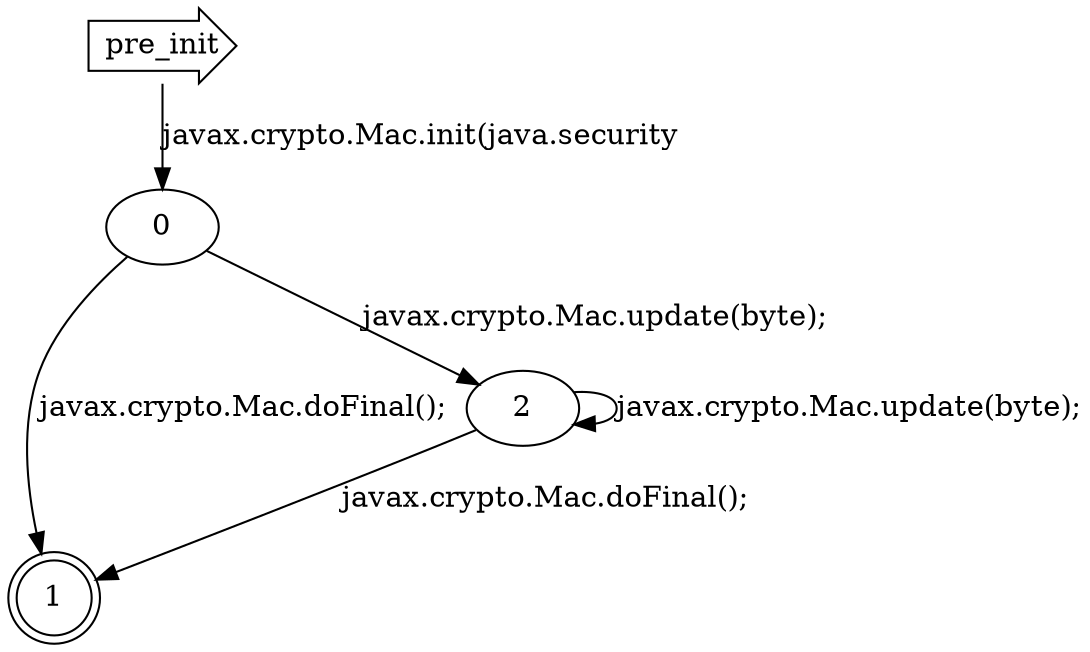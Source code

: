 digraph F { 
pre_init[shape = rarrow]
1[shape = doublecircle]
pre_init -> 0 [label="javax.crypto.Mac.init(java.security"];
0 -> 1 [label="javax.crypto.Mac.doFinal();"];
0 -> 2 [label="javax.crypto.Mac.update(byte);"];
2 -> 2 [label="javax.crypto.Mac.update(byte);"];
2 -> 1 [label="javax.crypto.Mac.doFinal();"];
}